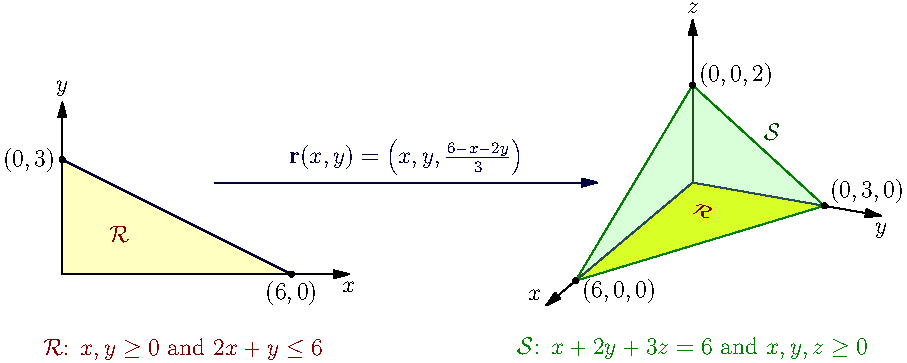 size(16cm);
pair O = (0,0);
pair X = 2*dir(220);
pair Y = 2*dir(350);
pair Z = 1.7*dir(90);
draw(O--X, EndArrow);
draw(O--Y, EndArrow);
draw(O--Z, EndArrow);
pair A = 0.8*X;
pair B = 0.7*Y;
pair C = 0.6*Z;
filldraw(O--A--B--cycle, yellow, darkblue);
label(scale(1,0.7)*rotate(-25)*"$\mathcal{R}$", (0.1,-0.3), brown);

filldraw(A--B--C--cycle, opacity(0.3)+lightgreen, deepgreen);
dot("$(6,0,0)$", A, dir(330));
dot("$(0,3,0)$", B, dir(40));
dot("$(0,0,2)$", C, dir(30));
label("$x$", X, dir(135));
label("$y$", Y, dir(270));
label("$z$", Z, dir(Z));

transform t = scale(1.2)*shift(-5.5,-0.8);
filldraw(t*((2,0)--(0,0)--(0,1)--cycle), paleyellow, darkblue);
draw(t*((2.5,0)--(0,0)--(0,1.5)), Arrows);
label("$x$", t*(2.5,0), dir(-90));
label("$y$", t*(0,1.5), dir(90));
label("$\mathcal{R}$", t*(0.5,0.35), brown);
dot("$(6,0)$", t*(2,0), dir(-90));
dot("$(0,3)$", t*(0,1), dir(180));
draw("$\mathbf{r}(x,y) = \left( x, y, \frac{6-x-2y}{3} \right)$",
   (-5,0)--(-1,0), dir(90), darkblue, EndArrow);
label("$\mathcal{R}$: $x,y \ge 0$ and $2x+y \le 6$", t*(1.05,-0.5), dir(-90), brown);
label("$\mathcal{S}$: $x+2y+3z = 6$ and $x,y,z \ge 0$", (0,-1.55), dir(-90), deepgreen);
label("$\mathcal{S}$", midpoint(B--C), dir(45), darkgreen);
